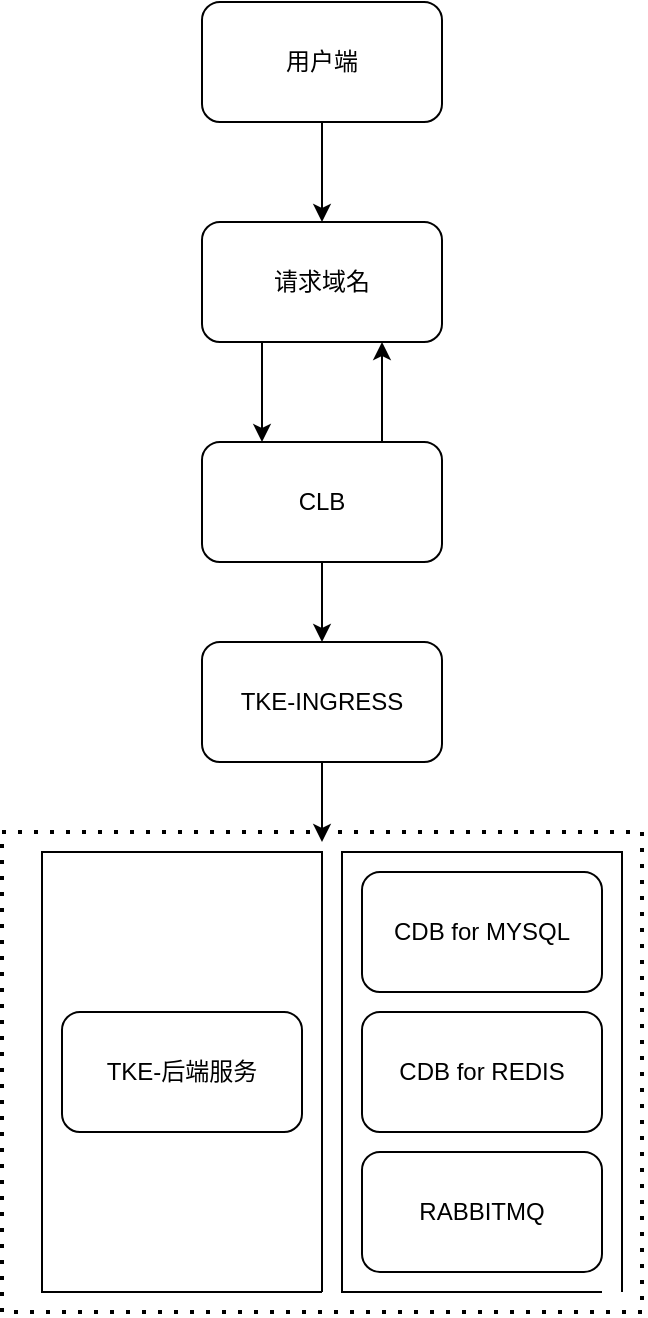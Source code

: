 <mxfile version="20.3.3" type="github">
  <diagram id="JptjXoEkWHTV2VQ5XntC" name="第 1 页">
    <mxGraphModel dx="930" dy="471" grid="1" gridSize="10" guides="1" tooltips="1" connect="1" arrows="1" fold="1" page="1" pageScale="1" pageWidth="827" pageHeight="1169" math="0" shadow="0">
      <root>
        <mxCell id="0" />
        <mxCell id="1" parent="0" />
        <mxCell id="Mqlbh3Q9kYg-rrgHjCD8-1" value="用户端" style="rounded=1;whiteSpace=wrap;html=1;" vertex="1" parent="1">
          <mxGeometry x="340" y="50" width="120" height="60" as="geometry" />
        </mxCell>
        <mxCell id="Mqlbh3Q9kYg-rrgHjCD8-8" style="edgeStyle=orthogonalEdgeStyle;rounded=0;orthogonalLoop=1;jettySize=auto;html=1;exitX=0.25;exitY=1;exitDx=0;exitDy=0;entryX=0.25;entryY=0;entryDx=0;entryDy=0;" edge="1" parent="1" source="Mqlbh3Q9kYg-rrgHjCD8-2" target="Mqlbh3Q9kYg-rrgHjCD8-4">
          <mxGeometry relative="1" as="geometry" />
        </mxCell>
        <mxCell id="Mqlbh3Q9kYg-rrgHjCD8-2" value="请求域名" style="rounded=1;whiteSpace=wrap;html=1;" vertex="1" parent="1">
          <mxGeometry x="340" y="160" width="120" height="60" as="geometry" />
        </mxCell>
        <mxCell id="Mqlbh3Q9kYg-rrgHjCD8-3" value="" style="endArrow=classic;html=1;rounded=0;entryX=0.5;entryY=0;entryDx=0;entryDy=0;exitX=0.5;exitY=1;exitDx=0;exitDy=0;" edge="1" parent="1" source="Mqlbh3Q9kYg-rrgHjCD8-1" target="Mqlbh3Q9kYg-rrgHjCD8-2">
          <mxGeometry width="50" height="50" relative="1" as="geometry">
            <mxPoint x="390" y="210" as="sourcePoint" />
            <mxPoint x="440" y="160" as="targetPoint" />
          </mxGeometry>
        </mxCell>
        <mxCell id="Mqlbh3Q9kYg-rrgHjCD8-7" style="edgeStyle=orthogonalEdgeStyle;rounded=0;orthogonalLoop=1;jettySize=auto;html=1;exitX=0.5;exitY=1;exitDx=0;exitDy=0;entryX=0.5;entryY=0;entryDx=0;entryDy=0;" edge="1" parent="1" source="Mqlbh3Q9kYg-rrgHjCD8-4" target="Mqlbh3Q9kYg-rrgHjCD8-6">
          <mxGeometry relative="1" as="geometry" />
        </mxCell>
        <mxCell id="Mqlbh3Q9kYg-rrgHjCD8-9" style="edgeStyle=orthogonalEdgeStyle;rounded=0;orthogonalLoop=1;jettySize=auto;html=1;exitX=0.75;exitY=0;exitDx=0;exitDy=0;entryX=0.75;entryY=1;entryDx=0;entryDy=0;" edge="1" parent="1" source="Mqlbh3Q9kYg-rrgHjCD8-4" target="Mqlbh3Q9kYg-rrgHjCD8-2">
          <mxGeometry relative="1" as="geometry" />
        </mxCell>
        <mxCell id="Mqlbh3Q9kYg-rrgHjCD8-4" value="CLB" style="rounded=1;whiteSpace=wrap;html=1;" vertex="1" parent="1">
          <mxGeometry x="340" y="270" width="120" height="60" as="geometry" />
        </mxCell>
        <mxCell id="Mqlbh3Q9kYg-rrgHjCD8-15" style="edgeStyle=orthogonalEdgeStyle;rounded=0;orthogonalLoop=1;jettySize=auto;html=1;exitX=0.5;exitY=1;exitDx=0;exitDy=0;" edge="1" parent="1" source="Mqlbh3Q9kYg-rrgHjCD8-6">
          <mxGeometry relative="1" as="geometry">
            <mxPoint x="400" y="470" as="targetPoint" />
          </mxGeometry>
        </mxCell>
        <mxCell id="Mqlbh3Q9kYg-rrgHjCD8-6" value="TKE-INGRESS" style="rounded=1;whiteSpace=wrap;html=1;" vertex="1" parent="1">
          <mxGeometry x="340" y="370" width="120" height="60" as="geometry" />
        </mxCell>
        <mxCell id="Mqlbh3Q9kYg-rrgHjCD8-10" value="TKE-后端服务" style="rounded=1;whiteSpace=wrap;html=1;" vertex="1" parent="1">
          <mxGeometry x="270" y="555" width="120" height="60" as="geometry" />
        </mxCell>
        <mxCell id="Mqlbh3Q9kYg-rrgHjCD8-11" value="CDB for MYSQL" style="rounded=1;whiteSpace=wrap;html=1;" vertex="1" parent="1">
          <mxGeometry x="420" y="485" width="120" height="60" as="geometry" />
        </mxCell>
        <mxCell id="Mqlbh3Q9kYg-rrgHjCD8-12" value="CDB for REDIS" style="rounded=1;whiteSpace=wrap;html=1;" vertex="1" parent="1">
          <mxGeometry x="420" y="555" width="120" height="60" as="geometry" />
        </mxCell>
        <mxCell id="Mqlbh3Q9kYg-rrgHjCD8-13" value="RABBITMQ" style="rounded=1;whiteSpace=wrap;html=1;" vertex="1" parent="1">
          <mxGeometry x="420" y="625" width="120" height="60" as="geometry" />
        </mxCell>
        <mxCell id="Mqlbh3Q9kYg-rrgHjCD8-14" value="" style="endArrow=none;dashed=1;html=1;dashPattern=1 3;strokeWidth=2;rounded=0;" edge="1" parent="1">
          <mxGeometry width="50" height="50" relative="1" as="geometry">
            <mxPoint x="560" y="705" as="sourcePoint" />
            <mxPoint x="560" y="705" as="targetPoint" />
            <Array as="points">
              <mxPoint x="240" y="705" />
              <mxPoint x="240" y="465" />
              <mxPoint x="560" y="465" />
            </Array>
          </mxGeometry>
        </mxCell>
        <mxCell id="Mqlbh3Q9kYg-rrgHjCD8-16" value="" style="endArrow=none;html=1;rounded=0;" edge="1" parent="1">
          <mxGeometry width="50" height="50" relative="1" as="geometry">
            <mxPoint x="540" y="695" as="sourcePoint" />
            <mxPoint x="550" y="695" as="targetPoint" />
            <Array as="points">
              <mxPoint x="410" y="695" />
              <mxPoint x="410" y="475" />
              <mxPoint x="550" y="475" />
            </Array>
          </mxGeometry>
        </mxCell>
        <mxCell id="Mqlbh3Q9kYg-rrgHjCD8-17" value="" style="endArrow=none;html=1;rounded=0;" edge="1" parent="1">
          <mxGeometry width="50" height="50" relative="1" as="geometry">
            <mxPoint x="400" y="695" as="sourcePoint" />
            <mxPoint x="400" y="695" as="targetPoint" />
            <Array as="points">
              <mxPoint x="260" y="695" />
              <mxPoint x="260" y="475" />
              <mxPoint x="400" y="475" />
            </Array>
          </mxGeometry>
        </mxCell>
      </root>
    </mxGraphModel>
  </diagram>
</mxfile>
